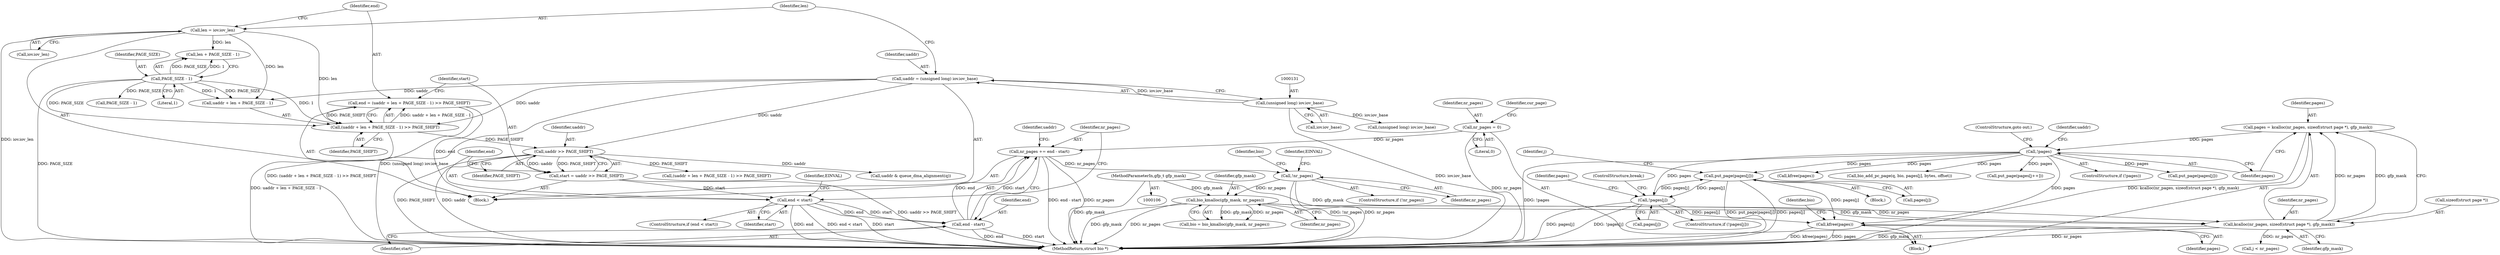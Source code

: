 digraph "1_linux_2b04e8f6bbb196cab4b232af0f8d48ff2c7a8058@API" {
"1000395" [label="(Call,kfree(pages))"];
"1000212" [label="(Call,!pages)"];
"1000204" [label="(Call,pages = kcalloc(nr_pages, sizeof(struct page *), gfp_mask))"];
"1000206" [label="(Call,kcalloc(nr_pages, sizeof(struct page *), gfp_mask))"];
"1000190" [label="(Call,bio_kmalloc(gfp_mask, nr_pages))"];
"1000109" [label="(MethodParameterIn,gfp_t gfp_mask)"];
"1000182" [label="(Call,!nr_pages)"];
"1000167" [label="(Call,nr_pages += end - start)"];
"1000169" [label="(Call,end - start)"];
"1000160" [label="(Call,end < start)"];
"1000142" [label="(Call,end = (uaddr + len + PAGE_SIZE - 1) >> PAGE_SHIFT)"];
"1000144" [label="(Call,(uaddr + len + PAGE_SIZE - 1) >> PAGE_SHIFT)"];
"1000128" [label="(Call,uaddr = (unsigned long) iov.iov_base)"];
"1000130" [label="(Call,(unsigned long) iov.iov_base)"];
"1000136" [label="(Call,len = iov.iov_len)"];
"1000149" [label="(Call,PAGE_SIZE - 1)"];
"1000154" [label="(Call,start = uaddr >> PAGE_SHIFT)"];
"1000156" [label="(Call,uaddr >> PAGE_SHIFT)"];
"1000113" [label="(Call,nr_pages = 0)"];
"1000390" [label="(Call,put_page(pages[j]))"];
"1000385" [label="(Call,!pages[j])"];
"1000182" [label="(Call,!nr_pages)"];
"1000166" [label="(Identifier,EINVAL)"];
"1000326" [label="(Call,bio_add_pc_page(q, bio, pages[j], bytes, offset))"];
"1000385" [label="(Call,!pages[j])"];
"1000188" [label="(Call,bio = bio_kmalloc(gfp_mask, nr_pages))"];
"1000126" [label="(Block,)"];
"1000382" [label="(Identifier,j)"];
"1000128" [label="(Call,uaddr = (unsigned long) iov.iov_base)"];
"1000151" [label="(Literal,1)"];
"1000191" [label="(Identifier,gfp_mask)"];
"1000392" [label="(Identifier,pages)"];
"1000212" [label="(Call,!pages)"];
"1000398" [label="(Identifier,bio)"];
"1000167" [label="(Call,nr_pages += end - start)"];
"1000143" [label="(Identifier,end)"];
"1000130" [label="(Call,(unsigned long) iov.iov_base)"];
"1000137" [label="(Identifier,len)"];
"1000386" [label="(Call,pages[j])"];
"1000206" [label="(Call,kcalloc(nr_pages, sizeof(struct page *), gfp_mask))"];
"1000205" [label="(Identifier,pages)"];
"1000155" [label="(Identifier,start)"];
"1000157" [label="(Identifier,uaddr)"];
"1000213" [label="(Identifier,pages)"];
"1000204" [label="(Call,pages = kcalloc(nr_pages, sizeof(struct page *), gfp_mask))"];
"1000109" [label="(MethodParameterIn,gfp_t gfp_mask)"];
"1000210" [label="(Identifier,gfp_mask)"];
"1000171" [label="(Identifier,start)"];
"1000110" [label="(Block,)"];
"1000189" [label="(Identifier,bio)"];
"1000113" [label="(Call,nr_pages = 0)"];
"1000120" [label="(Identifier,cur_page)"];
"1000190" [label="(Call,bio_kmalloc(gfp_mask, nr_pages))"];
"1000359" [label="(Call,put_page(pages[j++]))"];
"1000161" [label="(Identifier,end)"];
"1000142" [label="(Call,end = (uaddr + len + PAGE_SIZE - 1) >> PAGE_SHIFT)"];
"1000156" [label="(Call,uaddr >> PAGE_SHIFT)"];
"1000219" [label="(Call,(unsigned long) iov.iov_base)"];
"1000136" [label="(Call,len = iov.iov_len)"];
"1000138" [label="(Call,iov.iov_len)"];
"1000214" [label="(ControlStructure,goto out;)"];
"1000390" [label="(Call,put_page(pages[j]))"];
"1000169" [label="(Call,end - start)"];
"1000160" [label="(Call,end < start)"];
"1000147" [label="(Call,len + PAGE_SIZE - 1)"];
"1000391" [label="(Call,pages[j])"];
"1000211" [label="(ControlStructure,if (!pages))"];
"1000183" [label="(Identifier,nr_pages)"];
"1000396" [label="(Identifier,pages)"];
"1000144" [label="(Call,(uaddr + len + PAGE_SIZE - 1) >> PAGE_SHIFT)"];
"1000402" [label="(MethodReturn,struct bio *)"];
"1000129" [label="(Identifier,uaddr)"];
"1000207" [label="(Identifier,nr_pages)"];
"1000159" [label="(ControlStructure,if (end < start))"];
"1000187" [label="(Identifier,EINVAL)"];
"1000162" [label="(Identifier,start)"];
"1000389" [label="(ControlStructure,break;)"];
"1000168" [label="(Identifier,nr_pages)"];
"1000149" [label="(Call,PAGE_SIZE - 1)"];
"1000233" [label="(Call,(uaddr + len + PAGE_SIZE - 1) >> PAGE_SHIFT)"];
"1000238" [label="(Call,PAGE_SIZE - 1)"];
"1000154" [label="(Call,start = uaddr >> PAGE_SHIFT)"];
"1000115" [label="(Literal,0)"];
"1000383" [label="(Block,)"];
"1000192" [label="(Identifier,nr_pages)"];
"1000174" [label="(Identifier,uaddr)"];
"1000170" [label="(Identifier,end)"];
"1000152" [label="(Identifier,PAGE_SHIFT)"];
"1000132" [label="(Call,iov.iov_base)"];
"1000218" [label="(Identifier,uaddr)"];
"1000145" [label="(Call,uaddr + len + PAGE_SIZE - 1)"];
"1000173" [label="(Call,uaddr & queue_dma_alignment(q))"];
"1000150" [label="(Identifier,PAGE_SIZE)"];
"1000114" [label="(Identifier,nr_pages)"];
"1000395" [label="(Call,kfree(pages))"];
"1000158" [label="(Identifier,PAGE_SHIFT)"];
"1000208" [label="(Call,sizeof(struct page *))"];
"1000378" [label="(Call,j < nr_pages)"];
"1000384" [label="(ControlStructure,if (!pages[j]))"];
"1000342" [label="(Call,put_page(pages[j]))"];
"1000181" [label="(ControlStructure,if (!nr_pages))"];
"1000364" [label="(Call,kfree(pages))"];
"1000395" -> "1000110"  [label="AST: "];
"1000395" -> "1000396"  [label="CFG: "];
"1000396" -> "1000395"  [label="AST: "];
"1000398" -> "1000395"  [label="CFG: "];
"1000395" -> "1000402"  [label="DDG: pages"];
"1000395" -> "1000402"  [label="DDG: kfree(pages)"];
"1000212" -> "1000395"  [label="DDG: pages"];
"1000390" -> "1000395"  [label="DDG: pages[j]"];
"1000385" -> "1000395"  [label="DDG: pages[j]"];
"1000212" -> "1000211"  [label="AST: "];
"1000212" -> "1000213"  [label="CFG: "];
"1000213" -> "1000212"  [label="AST: "];
"1000214" -> "1000212"  [label="CFG: "];
"1000218" -> "1000212"  [label="CFG: "];
"1000212" -> "1000402"  [label="DDG: !pages"];
"1000204" -> "1000212"  [label="DDG: pages"];
"1000212" -> "1000326"  [label="DDG: pages"];
"1000212" -> "1000342"  [label="DDG: pages"];
"1000212" -> "1000359"  [label="DDG: pages"];
"1000212" -> "1000364"  [label="DDG: pages"];
"1000212" -> "1000385"  [label="DDG: pages"];
"1000212" -> "1000390"  [label="DDG: pages"];
"1000204" -> "1000110"  [label="AST: "];
"1000204" -> "1000206"  [label="CFG: "];
"1000205" -> "1000204"  [label="AST: "];
"1000206" -> "1000204"  [label="AST: "];
"1000213" -> "1000204"  [label="CFG: "];
"1000204" -> "1000402"  [label="DDG: kcalloc(nr_pages, sizeof(struct page *), gfp_mask)"];
"1000206" -> "1000204"  [label="DDG: nr_pages"];
"1000206" -> "1000204"  [label="DDG: gfp_mask"];
"1000206" -> "1000210"  [label="CFG: "];
"1000207" -> "1000206"  [label="AST: "];
"1000208" -> "1000206"  [label="AST: "];
"1000210" -> "1000206"  [label="AST: "];
"1000206" -> "1000402"  [label="DDG: gfp_mask"];
"1000206" -> "1000402"  [label="DDG: nr_pages"];
"1000190" -> "1000206"  [label="DDG: nr_pages"];
"1000190" -> "1000206"  [label="DDG: gfp_mask"];
"1000109" -> "1000206"  [label="DDG: gfp_mask"];
"1000206" -> "1000378"  [label="DDG: nr_pages"];
"1000190" -> "1000188"  [label="AST: "];
"1000190" -> "1000192"  [label="CFG: "];
"1000191" -> "1000190"  [label="AST: "];
"1000192" -> "1000190"  [label="AST: "];
"1000188" -> "1000190"  [label="CFG: "];
"1000190" -> "1000402"  [label="DDG: gfp_mask"];
"1000190" -> "1000402"  [label="DDG: nr_pages"];
"1000190" -> "1000188"  [label="DDG: gfp_mask"];
"1000190" -> "1000188"  [label="DDG: nr_pages"];
"1000109" -> "1000190"  [label="DDG: gfp_mask"];
"1000182" -> "1000190"  [label="DDG: nr_pages"];
"1000109" -> "1000106"  [label="AST: "];
"1000109" -> "1000402"  [label="DDG: gfp_mask"];
"1000182" -> "1000181"  [label="AST: "];
"1000182" -> "1000183"  [label="CFG: "];
"1000183" -> "1000182"  [label="AST: "];
"1000187" -> "1000182"  [label="CFG: "];
"1000189" -> "1000182"  [label="CFG: "];
"1000182" -> "1000402"  [label="DDG: !nr_pages"];
"1000182" -> "1000402"  [label="DDG: nr_pages"];
"1000167" -> "1000182"  [label="DDG: nr_pages"];
"1000167" -> "1000126"  [label="AST: "];
"1000167" -> "1000169"  [label="CFG: "];
"1000168" -> "1000167"  [label="AST: "];
"1000169" -> "1000167"  [label="AST: "];
"1000174" -> "1000167"  [label="CFG: "];
"1000167" -> "1000402"  [label="DDG: nr_pages"];
"1000167" -> "1000402"  [label="DDG: end - start"];
"1000169" -> "1000167"  [label="DDG: end"];
"1000169" -> "1000167"  [label="DDG: start"];
"1000113" -> "1000167"  [label="DDG: nr_pages"];
"1000169" -> "1000171"  [label="CFG: "];
"1000170" -> "1000169"  [label="AST: "];
"1000171" -> "1000169"  [label="AST: "];
"1000169" -> "1000402"  [label="DDG: start"];
"1000169" -> "1000402"  [label="DDG: end"];
"1000160" -> "1000169"  [label="DDG: end"];
"1000160" -> "1000169"  [label="DDG: start"];
"1000160" -> "1000159"  [label="AST: "];
"1000160" -> "1000162"  [label="CFG: "];
"1000161" -> "1000160"  [label="AST: "];
"1000162" -> "1000160"  [label="AST: "];
"1000166" -> "1000160"  [label="CFG: "];
"1000168" -> "1000160"  [label="CFG: "];
"1000160" -> "1000402"  [label="DDG: end < start"];
"1000160" -> "1000402"  [label="DDG: start"];
"1000160" -> "1000402"  [label="DDG: end"];
"1000142" -> "1000160"  [label="DDG: end"];
"1000154" -> "1000160"  [label="DDG: start"];
"1000142" -> "1000126"  [label="AST: "];
"1000142" -> "1000144"  [label="CFG: "];
"1000143" -> "1000142"  [label="AST: "];
"1000144" -> "1000142"  [label="AST: "];
"1000155" -> "1000142"  [label="CFG: "];
"1000142" -> "1000402"  [label="DDG: (uaddr + len + PAGE_SIZE - 1) >> PAGE_SHIFT"];
"1000144" -> "1000142"  [label="DDG: uaddr + len + PAGE_SIZE - 1"];
"1000144" -> "1000142"  [label="DDG: PAGE_SHIFT"];
"1000144" -> "1000152"  [label="CFG: "];
"1000145" -> "1000144"  [label="AST: "];
"1000152" -> "1000144"  [label="AST: "];
"1000144" -> "1000402"  [label="DDG: uaddr + len + PAGE_SIZE - 1"];
"1000128" -> "1000144"  [label="DDG: uaddr"];
"1000136" -> "1000144"  [label="DDG: len"];
"1000149" -> "1000144"  [label="DDG: PAGE_SIZE"];
"1000149" -> "1000144"  [label="DDG: 1"];
"1000144" -> "1000156"  [label="DDG: PAGE_SHIFT"];
"1000128" -> "1000126"  [label="AST: "];
"1000128" -> "1000130"  [label="CFG: "];
"1000129" -> "1000128"  [label="AST: "];
"1000130" -> "1000128"  [label="AST: "];
"1000137" -> "1000128"  [label="CFG: "];
"1000128" -> "1000402"  [label="DDG: (unsigned long) iov.iov_base"];
"1000130" -> "1000128"  [label="DDG: iov.iov_base"];
"1000128" -> "1000145"  [label="DDG: uaddr"];
"1000128" -> "1000156"  [label="DDG: uaddr"];
"1000130" -> "1000132"  [label="CFG: "];
"1000131" -> "1000130"  [label="AST: "];
"1000132" -> "1000130"  [label="AST: "];
"1000130" -> "1000402"  [label="DDG: iov.iov_base"];
"1000130" -> "1000219"  [label="DDG: iov.iov_base"];
"1000136" -> "1000126"  [label="AST: "];
"1000136" -> "1000138"  [label="CFG: "];
"1000137" -> "1000136"  [label="AST: "];
"1000138" -> "1000136"  [label="AST: "];
"1000143" -> "1000136"  [label="CFG: "];
"1000136" -> "1000402"  [label="DDG: iov.iov_len"];
"1000136" -> "1000145"  [label="DDG: len"];
"1000136" -> "1000147"  [label="DDG: len"];
"1000149" -> "1000147"  [label="AST: "];
"1000149" -> "1000151"  [label="CFG: "];
"1000150" -> "1000149"  [label="AST: "];
"1000151" -> "1000149"  [label="AST: "];
"1000147" -> "1000149"  [label="CFG: "];
"1000149" -> "1000402"  [label="DDG: PAGE_SIZE"];
"1000149" -> "1000145"  [label="DDG: PAGE_SIZE"];
"1000149" -> "1000145"  [label="DDG: 1"];
"1000149" -> "1000147"  [label="DDG: PAGE_SIZE"];
"1000149" -> "1000147"  [label="DDG: 1"];
"1000149" -> "1000238"  [label="DDG: PAGE_SIZE"];
"1000154" -> "1000126"  [label="AST: "];
"1000154" -> "1000156"  [label="CFG: "];
"1000155" -> "1000154"  [label="AST: "];
"1000156" -> "1000154"  [label="AST: "];
"1000161" -> "1000154"  [label="CFG: "];
"1000154" -> "1000402"  [label="DDG: uaddr >> PAGE_SHIFT"];
"1000156" -> "1000154"  [label="DDG: uaddr"];
"1000156" -> "1000154"  [label="DDG: PAGE_SHIFT"];
"1000156" -> "1000158"  [label="CFG: "];
"1000157" -> "1000156"  [label="AST: "];
"1000158" -> "1000156"  [label="AST: "];
"1000156" -> "1000402"  [label="DDG: uaddr"];
"1000156" -> "1000402"  [label="DDG: PAGE_SHIFT"];
"1000156" -> "1000173"  [label="DDG: uaddr"];
"1000156" -> "1000233"  [label="DDG: PAGE_SHIFT"];
"1000113" -> "1000110"  [label="AST: "];
"1000113" -> "1000115"  [label="CFG: "];
"1000114" -> "1000113"  [label="AST: "];
"1000115" -> "1000113"  [label="AST: "];
"1000120" -> "1000113"  [label="CFG: "];
"1000113" -> "1000402"  [label="DDG: nr_pages"];
"1000390" -> "1000383"  [label="AST: "];
"1000390" -> "1000391"  [label="CFG: "];
"1000391" -> "1000390"  [label="AST: "];
"1000382" -> "1000390"  [label="CFG: "];
"1000390" -> "1000402"  [label="DDG: put_page(pages[j])"];
"1000390" -> "1000402"  [label="DDG: pages[j]"];
"1000390" -> "1000385"  [label="DDG: pages[j]"];
"1000385" -> "1000390"  [label="DDG: pages[j]"];
"1000385" -> "1000384"  [label="AST: "];
"1000385" -> "1000386"  [label="CFG: "];
"1000386" -> "1000385"  [label="AST: "];
"1000389" -> "1000385"  [label="CFG: "];
"1000392" -> "1000385"  [label="CFG: "];
"1000385" -> "1000402"  [label="DDG: pages[j]"];
"1000385" -> "1000402"  [label="DDG: !pages[j]"];
}
